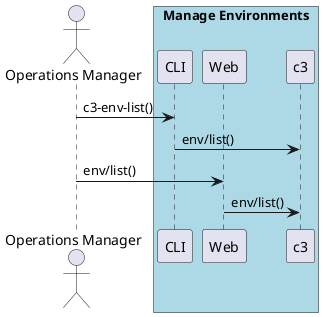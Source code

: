 @startuml
Actor "Operations Manager" as A

box "Manage Environments" #lightblue
participant CLI as CLI
participant Web as Web
participant "c3" as S
A -> CLI : c3-env-list()
CLI -> S : env/list()
A -> Web : env/list()
Web -> S : env/list()
end box

@enduml
